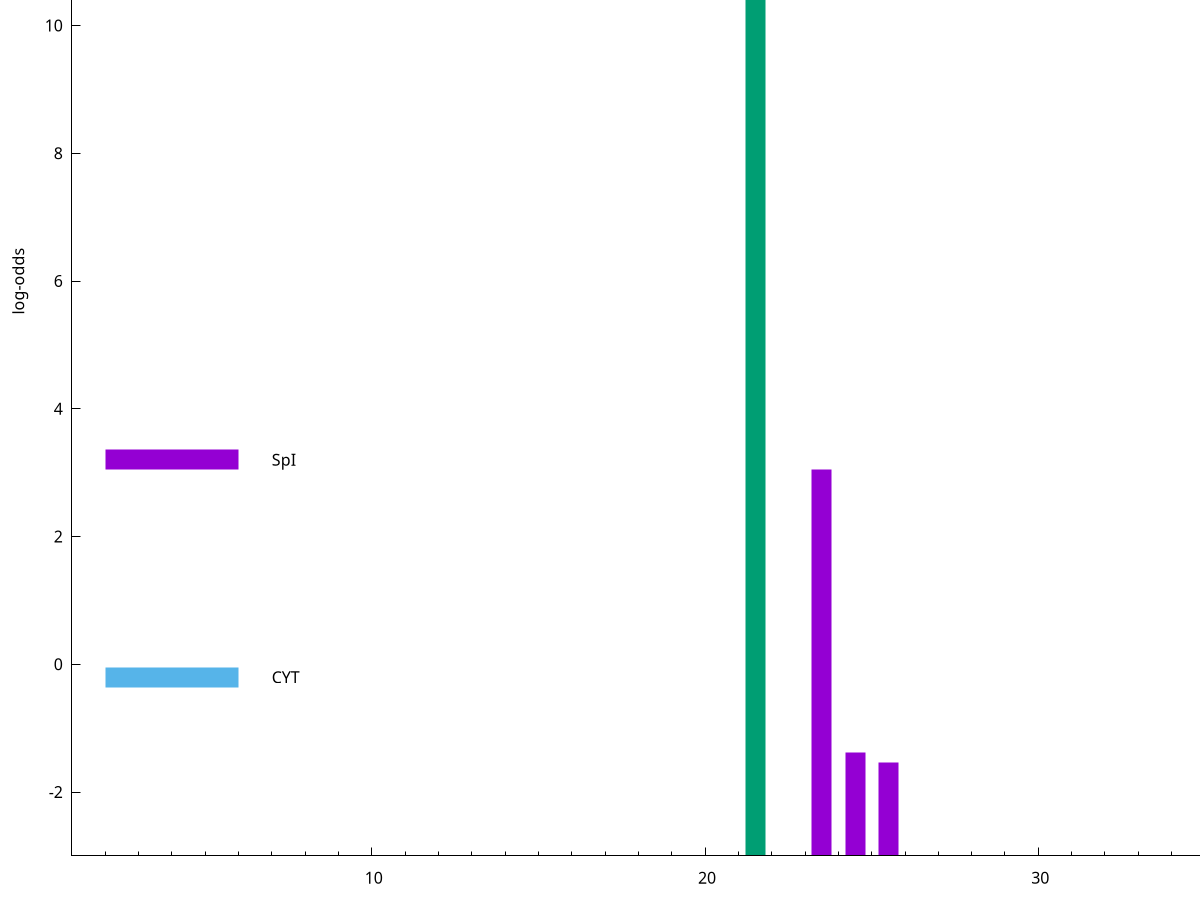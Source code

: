 set title "LipoP predictions for SPy_0778"
set size 2., 1.4
set xrange [1:70] 
set mxtics 10
set yrange [-3:15]
set y2range [0:18]
set ylabel "log-odds"
set term postscript eps color solid "Helvetica" 30
set output "SPy_0778.eps"
set arrow from 2,13.7306 to 6,13.7306 nohead lt 2 lw 20
set label "SpII" at 7,13.7306
set arrow from 2,3.20182 to 6,3.20182 nohead lt 1 lw 20
set label "SpI" at 7,3.20182
set arrow from 2,-0.200913 to 6,-0.200913 nohead lt 3 lw 20
set label "CYT" at 7,-0.200913
set arrow from 2,13.7306 to 6,13.7306 nohead lt 2 lw 20
set label "SpII" at 7,13.7306
# NOTE: The scores below are the log-odds scores with the threshold
# NOTE: subtracted (a hack to make gnuplot make the histogram all
# NOTE: look nice).
plot "-" axes x1y2 title "" with impulses lt 2 lw 20, "-" axes x1y2 title "" with impulses lt 1 lw 20
21.500000 16.730600
e
23.500000 6.047500
24.500000 1.618780
25.500000 1.463180
e
exit
